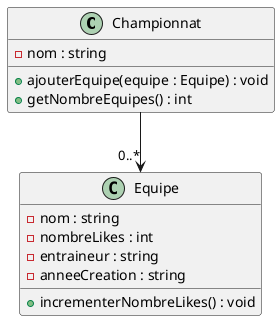 @startuml
'https://plantuml.com/class-diagram

class Championnat {
    -nom : string
    +ajouterEquipe(equipe : Equipe) : void
    +getNombreEquipes() : int
}

class Equipe{
    -nom : string
    -nombreLikes : int
    -entraineur : string
    -anneeCreation : string
    +incrementerNombreLikes() : void
}

Championnat --> "0..*" Equipe

@enduml